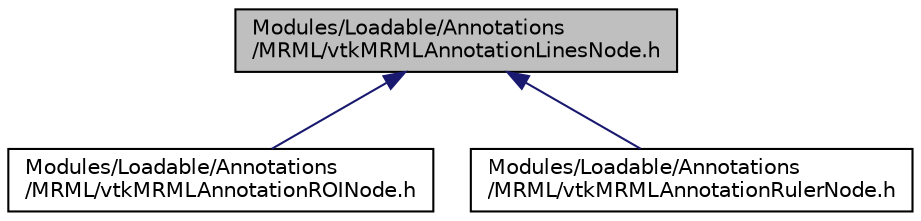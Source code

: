 digraph "Modules/Loadable/Annotations/MRML/vtkMRMLAnnotationLinesNode.h"
{
  bgcolor="transparent";
  edge [fontname="Helvetica",fontsize="10",labelfontname="Helvetica",labelfontsize="10"];
  node [fontname="Helvetica",fontsize="10",shape=record];
  Node28 [label="Modules/Loadable/Annotations\l/MRML/vtkMRMLAnnotationLinesNode.h",height=0.2,width=0.4,color="black", fillcolor="grey75", style="filled", fontcolor="black"];
  Node28 -> Node29 [dir="back",color="midnightblue",fontsize="10",style="solid",fontname="Helvetica"];
  Node29 [label="Modules/Loadable/Annotations\l/MRML/vtkMRMLAnnotationROINode.h",height=0.2,width=0.4,color="black",URL="$vtkMRMLAnnotationROINode_8h.html"];
  Node28 -> Node30 [dir="back",color="midnightblue",fontsize="10",style="solid",fontname="Helvetica"];
  Node30 [label="Modules/Loadable/Annotations\l/MRML/vtkMRMLAnnotationRulerNode.h",height=0.2,width=0.4,color="black",URL="$vtkMRMLAnnotationRulerNode_8h.html"];
}
